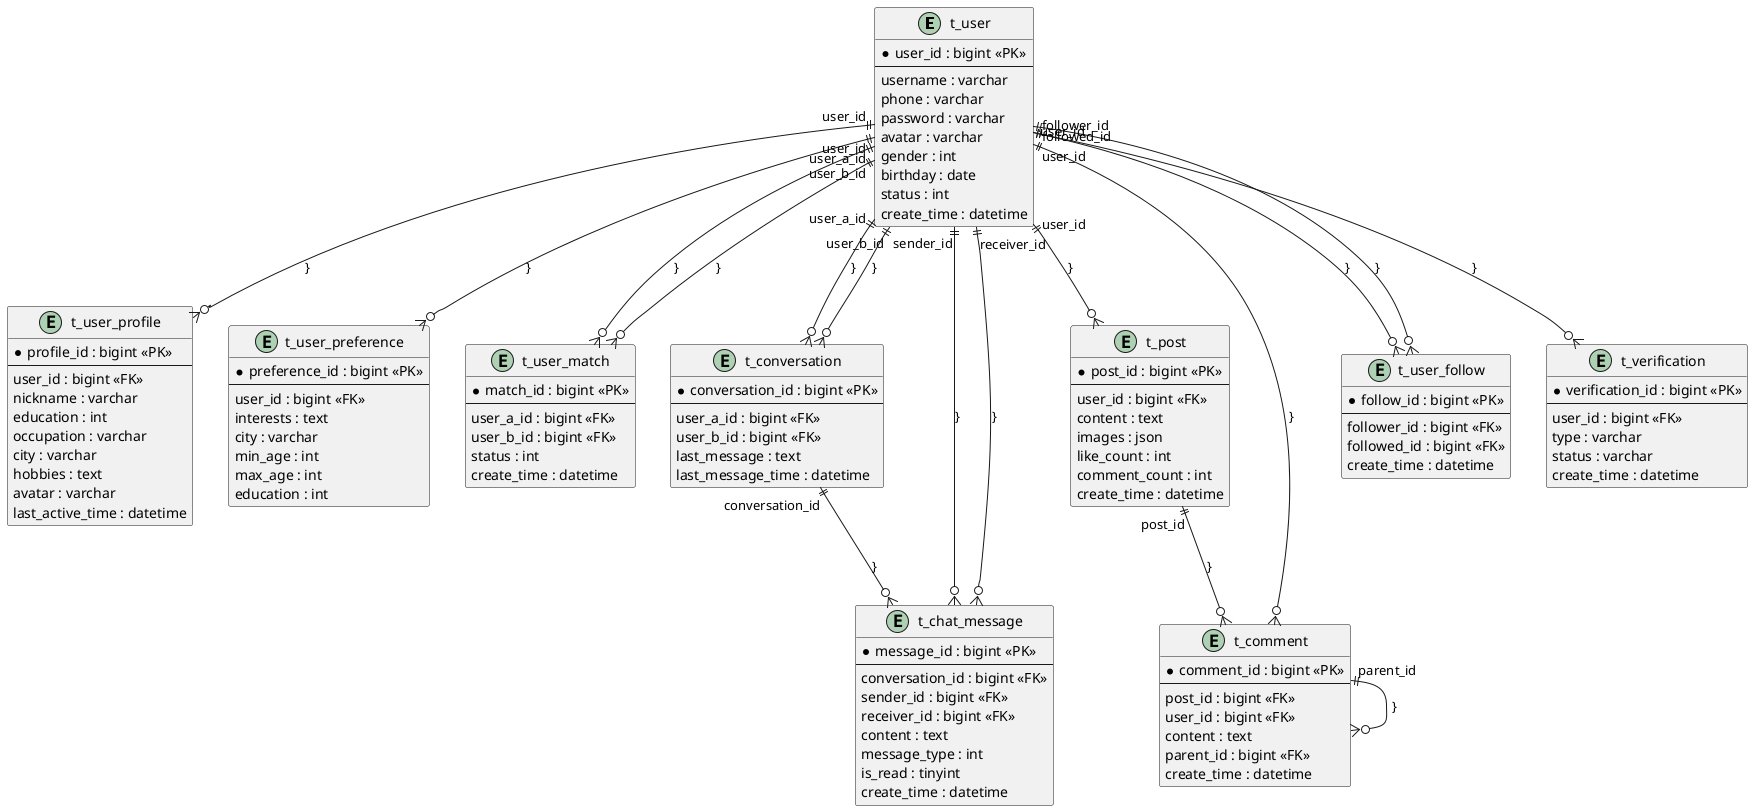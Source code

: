@startuml
' ER Diagram for Social App
' 主要业务表实体关系

entity t_user {
  * user_id : bigint <<PK>>
  --
  username : varchar
  phone : varchar
  password : varchar
  avatar : varchar
  gender : int
  birthday : date
  status : int
  create_time : datetime
}

entity t_user_profile {
  * profile_id : bigint <<PK>>
  --
  user_id : bigint <<FK>>
  nickname : varchar
  education : int
  occupation : varchar
  city : varchar
  hobbies : text
  avatar : varchar
  last_active_time : datetime
}

t_user ||--o{ t_user_profile : "user_id" }

entity t_user_preference {
  * preference_id : bigint <<PK>>
  --
  user_id : bigint <<FK>>
  interests : text
  city : varchar
  min_age : int
  max_age : int
  education : int
}

t_user ||--o{ t_user_preference : "user_id" }

entity t_user_match {
  * match_id : bigint <<PK>>
  --
  user_a_id : bigint <<FK>>
  user_b_id : bigint <<FK>>
  status : int
  create_time : datetime
}

t_user ||--o{ t_user_match : "user_a_id" }
t_user ||--o{ t_user_match : "user_b_id" }

entity t_conversation {
  * conversation_id : bigint <<PK>>
  --
  user_a_id : bigint <<FK>>
  user_b_id : bigint <<FK>>
  last_message : text
  last_message_time : datetime
}

t_user ||--o{ t_conversation : "user_a_id" }
t_user ||--o{ t_conversation : "user_b_id" }

entity t_chat_message {
  * message_id : bigint <<PK>>
  --
  conversation_id : bigint <<FK>>
  sender_id : bigint <<FK>>
  receiver_id : bigint <<FK>>
  content : text
  message_type : int
  is_read : tinyint
  create_time : datetime
}

t_conversation ||--o{ t_chat_message : "conversation_id" }
t_user ||--o{ t_chat_message : "sender_id" }
t_user ||--o{ t_chat_message : "receiver_id" }

entity t_post {
  * post_id : bigint <<PK>>
  --
  user_id : bigint <<FK>>
  content : text
  images : json
  like_count : int
  comment_count : int
  create_time : datetime
}

t_user ||--o{ t_post : "user_id" }

entity t_comment {
  * comment_id : bigint <<PK>>
  --
  post_id : bigint <<FK>>
  user_id : bigint <<FK>>
  content : text
  parent_id : bigint <<FK>>
  create_time : datetime
}

t_post ||--o{ t_comment : "post_id" }
t_user ||--o{ t_comment : "user_id" }
t_comment ||--o{ t_comment : "parent_id" }

entity t_user_follow {
  * follow_id : bigint <<PK>>
  --
  follower_id : bigint <<FK>>
  followed_id : bigint <<FK>>
  create_time : datetime
}

t_user ||--o{ t_user_follow : "follower_id" }
t_user ||--o{ t_user_follow : "followed_id" }

entity t_verification {
  * verification_id : bigint <<PK>>
  --
  user_id : bigint <<FK>>
  type : varchar
  status : varchar
  create_time : datetime
}

t_user ||--o{ t_verification : "user_id" }

@enduml 